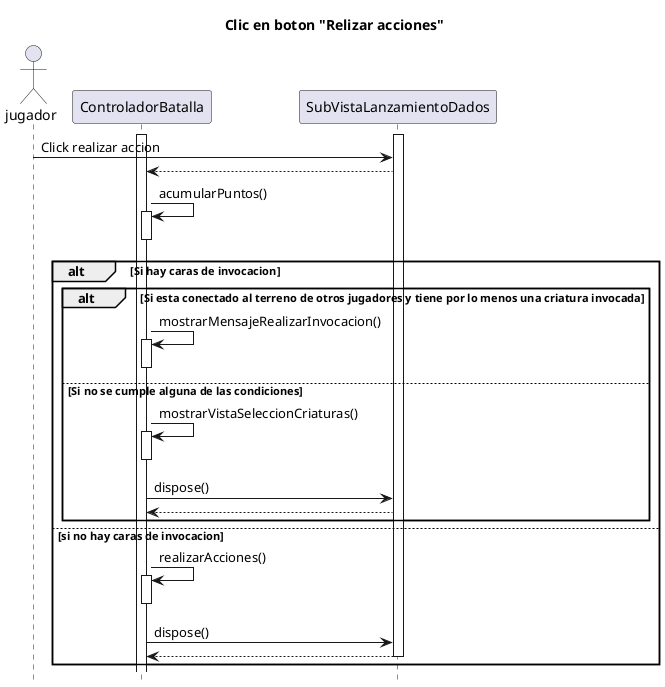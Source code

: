@startuml
hide footbox

title Clic en boton "Relizar acciones"
actor jugador as j

participant ControladorBatalla as contB
participant SubVistaLanzamientoDados as visLan

activate contB
activate visLan

j -> visLan:Click realizar accion
visLan --> contB

contB -> contB:acumularPuntos()
activate contB
deactivate contB

alt Si hay caras de invocacion 

alt Si esta conectado al terreno de otros jugadores y tiene por lo menos una criatura invocada

contB->contB:mostrarMensajeRealizarInvocacion()
activate contB
deactivate contB

else Si no se cumple alguna de las condiciones

contB -> contB :mostrarVistaSeleccionCriaturas()
activate contB
deactivate contB
contB -> visLan:dispose()
visLan --> contB

end alt
else si no hay caras de invocacion

contB -> contB:realizarAcciones()
activate contB
deactivate contB
contB -> visLan:dispose()
visLan --> contB
deactivate visLan

end alt


@enduml
